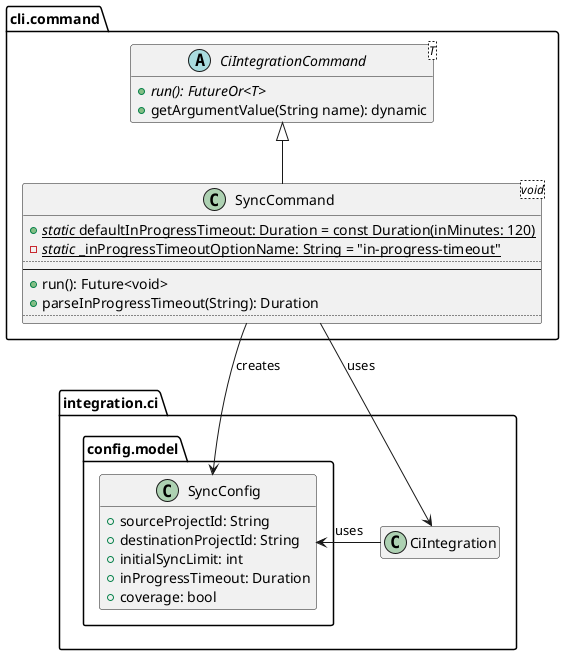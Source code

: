 @startuml sync_command_class_diagram
'https://plantuml.com/class-diagram

hide empty members

package cli.command as Command {
    abstract class CiIntegrationCommand<T> {
        + {abstract} run(): FutureOr<T>
        + getArgumentValue(String name): dynamic
    }

    class SyncCommand<void> extends CiIntegrationCommand {
        + {static} //static// defaultInProgressTimeout: Duration = const Duration(inMinutes: 120)
        - {static} //static// _inProgressTimeoutOptionName: String = "in-progress-timeout"
        ..
        --
        + run(): Future<void>
        + parseInProgressTimeout(String): Duration
        ..
    }
}

package integration.ci as CI {
    package config.model as Config {
        class SyncConfig {
            + sourceProjectId: String
            + destinationProjectId: String
            + initialSyncLimit: int
            + inProgressTimeout: Duration
            + coverage: bool
        }
    }

    class CiIntegration {}
}

SyncCommand -> SyncConfig: creates
SyncCommand --> CiIntegration: uses
CiIntegration -> SyncConfig: uses

@enduml
